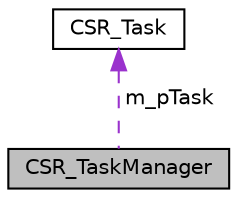 digraph "CSR_TaskManager"
{
 // LATEX_PDF_SIZE
  edge [fontname="Helvetica",fontsize="10",labelfontname="Helvetica",labelfontsize="10"];
  node [fontname="Helvetica",fontsize="10",shape=record];
  Node1 [label="CSR_TaskManager",height=0.2,width=0.4,color="black", fillcolor="grey75", style="filled", fontcolor="black",tooltip=" "];
  Node2 -> Node1 [dir="back",color="darkorchid3",fontsize="10",style="dashed",label=" m_pTask" ,fontname="Helvetica"];
  Node2 [label="CSR_Task",height=0.2,width=0.4,color="black", fillcolor="white", style="filled",URL="$struct_c_s_r___task.html",tooltip=" "];
}
